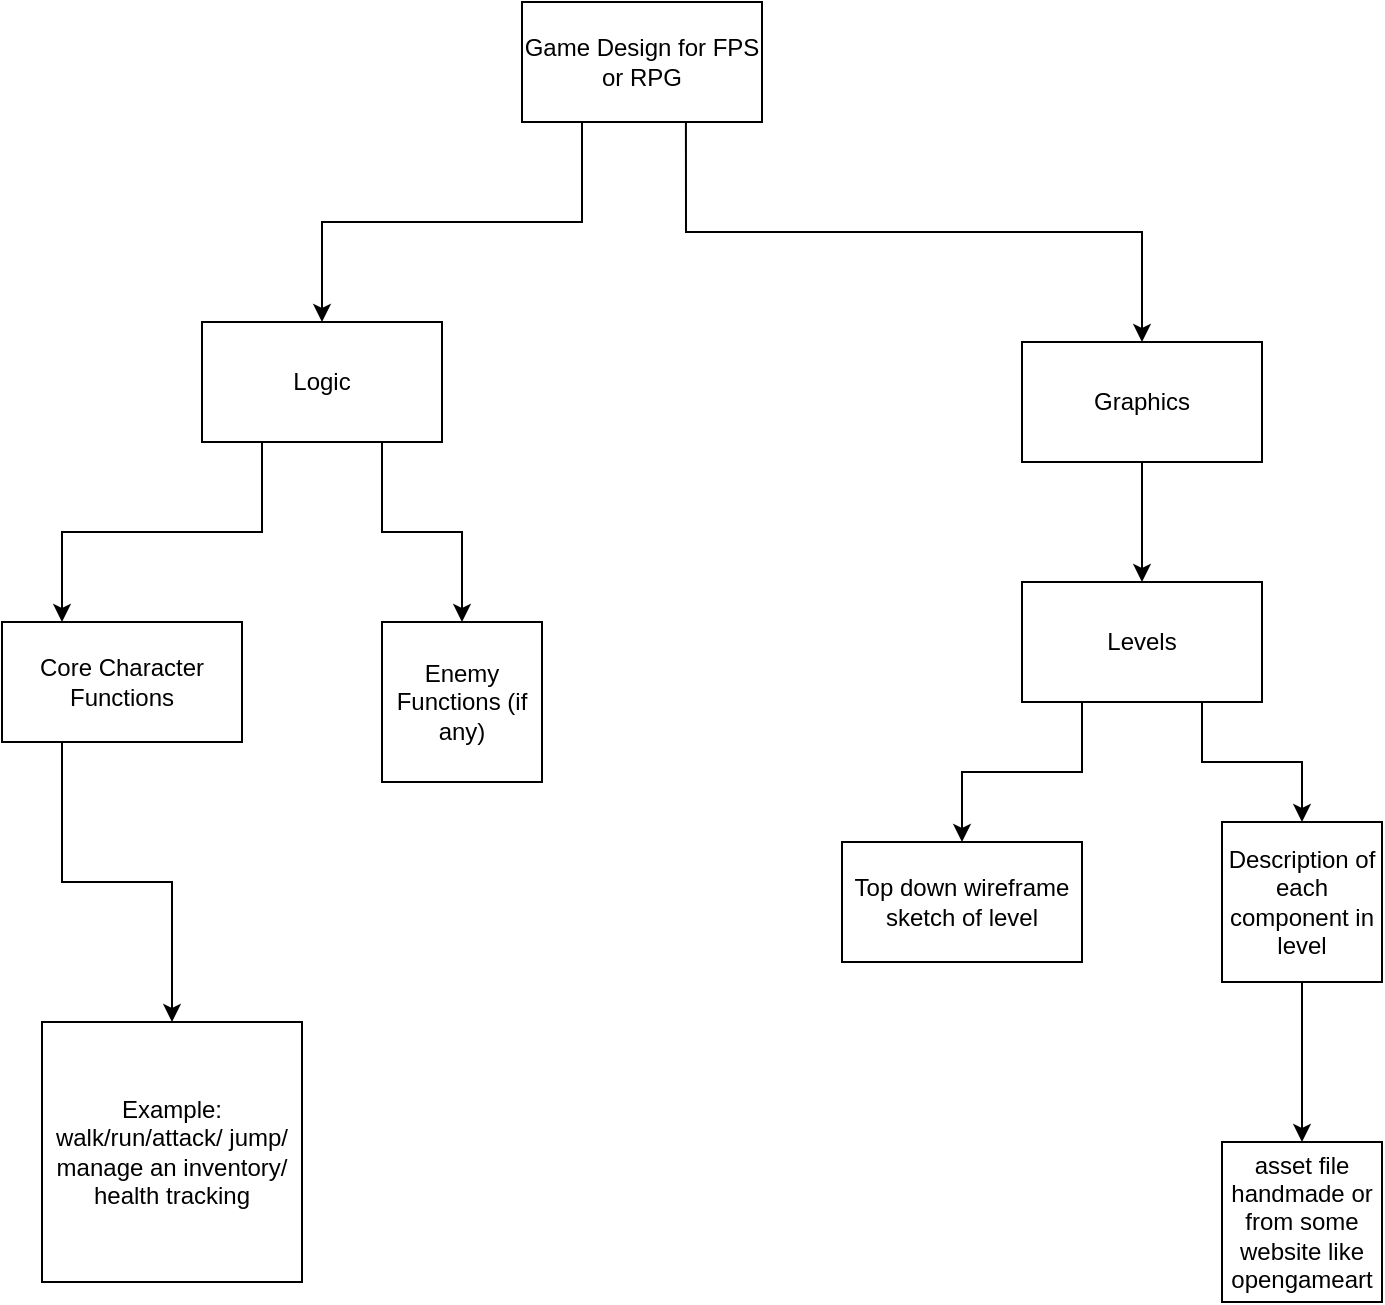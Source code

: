<mxfile version="14.1.9" type="github"><diagram id="JYCyeL6dqB_iNn4xXLEG" name="Page-1"><mxGraphModel dx="1102" dy="614" grid="1" gridSize="10" guides="1" tooltips="1" connect="1" arrows="1" fold="1" page="1" pageScale="1" pageWidth="850" pageHeight="1100" math="0" shadow="0"><root><mxCell id="0"/><mxCell id="1" parent="0"/><mxCell id="86Td87CjwCNdmcvd97ON-8" style="edgeStyle=orthogonalEdgeStyle;rounded=0;orthogonalLoop=1;jettySize=auto;html=1;entryX=0.5;entryY=0;entryDx=0;entryDy=0;exitX=0.683;exitY=1;exitDx=0;exitDy=0;exitPerimeter=0;" edge="1" parent="1" source="86Td87CjwCNdmcvd97ON-2" target="86Td87CjwCNdmcvd97ON-5"><mxGeometry relative="1" as="geometry"><mxPoint x="400" y="110" as="sourcePoint"/></mxGeometry></mxCell><mxCell id="86Td87CjwCNdmcvd97ON-10" style="edgeStyle=orthogonalEdgeStyle;rounded=0;orthogonalLoop=1;jettySize=auto;html=1;exitX=0.25;exitY=1;exitDx=0;exitDy=0;" edge="1" parent="1" source="86Td87CjwCNdmcvd97ON-2" target="86Td87CjwCNdmcvd97ON-4"><mxGeometry relative="1" as="geometry"/></mxCell><mxCell id="86Td87CjwCNdmcvd97ON-2" value="Game Design for FPS or RPG" style="rounded=0;whiteSpace=wrap;html=1;" vertex="1" parent="1"><mxGeometry x="310" y="20" width="120" height="60" as="geometry"/></mxCell><mxCell id="86Td87CjwCNdmcvd97ON-13" style="edgeStyle=orthogonalEdgeStyle;rounded=0;orthogonalLoop=1;jettySize=auto;html=1;exitX=0.25;exitY=1;exitDx=0;exitDy=0;entryX=0.25;entryY=0;entryDx=0;entryDy=0;" edge="1" parent="1" source="86Td87CjwCNdmcvd97ON-4" target="86Td87CjwCNdmcvd97ON-11"><mxGeometry relative="1" as="geometry"/></mxCell><mxCell id="86Td87CjwCNdmcvd97ON-29" style="edgeStyle=orthogonalEdgeStyle;rounded=0;orthogonalLoop=1;jettySize=auto;html=1;exitX=0.75;exitY=1;exitDx=0;exitDy=0;entryX=0.5;entryY=0;entryDx=0;entryDy=0;" edge="1" parent="1" source="86Td87CjwCNdmcvd97ON-4" target="86Td87CjwCNdmcvd97ON-28"><mxGeometry relative="1" as="geometry"/></mxCell><mxCell id="86Td87CjwCNdmcvd97ON-4" value="Logic" style="rounded=0;whiteSpace=wrap;html=1;" vertex="1" parent="1"><mxGeometry x="150" y="180" width="120" height="60" as="geometry"/></mxCell><mxCell id="86Td87CjwCNdmcvd97ON-20" style="edgeStyle=orthogonalEdgeStyle;rounded=0;orthogonalLoop=1;jettySize=auto;html=1;exitX=0.5;exitY=1;exitDx=0;exitDy=0;entryX=0.5;entryY=0;entryDx=0;entryDy=0;" edge="1" parent="1" source="86Td87CjwCNdmcvd97ON-5" target="86Td87CjwCNdmcvd97ON-12"><mxGeometry relative="1" as="geometry"/></mxCell><mxCell id="86Td87CjwCNdmcvd97ON-5" value="Graphics" style="rounded=0;whiteSpace=wrap;html=1;" vertex="1" parent="1"><mxGeometry x="560" y="190" width="120" height="60" as="geometry"/></mxCell><mxCell id="86Td87CjwCNdmcvd97ON-17" style="edgeStyle=orthogonalEdgeStyle;rounded=0;orthogonalLoop=1;jettySize=auto;html=1;exitX=0.25;exitY=1;exitDx=0;exitDy=0;" edge="1" parent="1" source="86Td87CjwCNdmcvd97ON-11" target="86Td87CjwCNdmcvd97ON-23"><mxGeometry relative="1" as="geometry"><mxPoint x="70" y="470" as="targetPoint"/></mxGeometry></mxCell><mxCell id="86Td87CjwCNdmcvd97ON-11" value="Core Character Functions" style="rounded=0;whiteSpace=wrap;html=1;" vertex="1" parent="1"><mxGeometry x="50" y="330" width="120" height="60" as="geometry"/></mxCell><mxCell id="86Td87CjwCNdmcvd97ON-24" style="edgeStyle=orthogonalEdgeStyle;rounded=0;orthogonalLoop=1;jettySize=auto;html=1;exitX=0.25;exitY=1;exitDx=0;exitDy=0;entryX=0.5;entryY=0;entryDx=0;entryDy=0;" edge="1" parent="1" source="86Td87CjwCNdmcvd97ON-12" target="86Td87CjwCNdmcvd97ON-21"><mxGeometry relative="1" as="geometry"/></mxCell><mxCell id="86Td87CjwCNdmcvd97ON-25" style="edgeStyle=orthogonalEdgeStyle;rounded=0;orthogonalLoop=1;jettySize=auto;html=1;exitX=0.75;exitY=1;exitDx=0;exitDy=0;" edge="1" parent="1" source="86Td87CjwCNdmcvd97ON-12" target="86Td87CjwCNdmcvd97ON-22"><mxGeometry relative="1" as="geometry"/></mxCell><mxCell id="86Td87CjwCNdmcvd97ON-12" value="Levels" style="rounded=0;whiteSpace=wrap;html=1;" vertex="1" parent="1"><mxGeometry x="560" y="310" width="120" height="60" as="geometry"/></mxCell><mxCell id="86Td87CjwCNdmcvd97ON-21" value="Top down wireframe sketch of level" style="rounded=0;whiteSpace=wrap;html=1;" vertex="1" parent="1"><mxGeometry x="470" y="440" width="120" height="60" as="geometry"/></mxCell><mxCell id="86Td87CjwCNdmcvd97ON-27" style="edgeStyle=orthogonalEdgeStyle;rounded=0;orthogonalLoop=1;jettySize=auto;html=1;exitX=0.5;exitY=1;exitDx=0;exitDy=0;" edge="1" parent="1" source="86Td87CjwCNdmcvd97ON-22" target="86Td87CjwCNdmcvd97ON-26"><mxGeometry relative="1" as="geometry"/></mxCell><mxCell id="86Td87CjwCNdmcvd97ON-22" value="Description of each component in level" style="whiteSpace=wrap;html=1;aspect=fixed;" vertex="1" parent="1"><mxGeometry x="660" y="430" width="80" height="80" as="geometry"/></mxCell><mxCell id="86Td87CjwCNdmcvd97ON-23" value="Example: walk/run/attack/ jump/ manage an inventory/ health tracking" style="whiteSpace=wrap;html=1;aspect=fixed;" vertex="1" parent="1"><mxGeometry x="70" y="530" width="130" height="130" as="geometry"/></mxCell><mxCell id="86Td87CjwCNdmcvd97ON-26" value="asset file handmade or from some website like opengameart" style="whiteSpace=wrap;html=1;aspect=fixed;" vertex="1" parent="1"><mxGeometry x="660" y="590" width="80" height="80" as="geometry"/></mxCell><mxCell id="86Td87CjwCNdmcvd97ON-28" value="Enemy Functions (if any)" style="whiteSpace=wrap;html=1;aspect=fixed;" vertex="1" parent="1"><mxGeometry x="240" y="330" width="80" height="80" as="geometry"/></mxCell></root></mxGraphModel></diagram></mxfile>